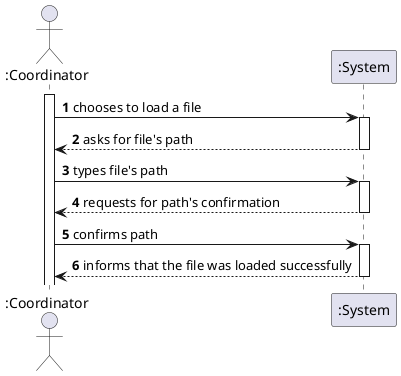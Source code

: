 @startuml

autonumber

actor ":Coordinator" as adm
participant ":System" as sys

activate adm

adm -> sys : chooses to load a file

activate sys

sys --> adm : asks for file's path

deactivate sys

adm -> sys : types file's path

activate sys

sys --> adm : requests for path's confirmation

deactivate sys

adm -> sys : confirms path

activate sys

sys --> adm : informs that the file was loaded successfully

deactivate sys

@enduml